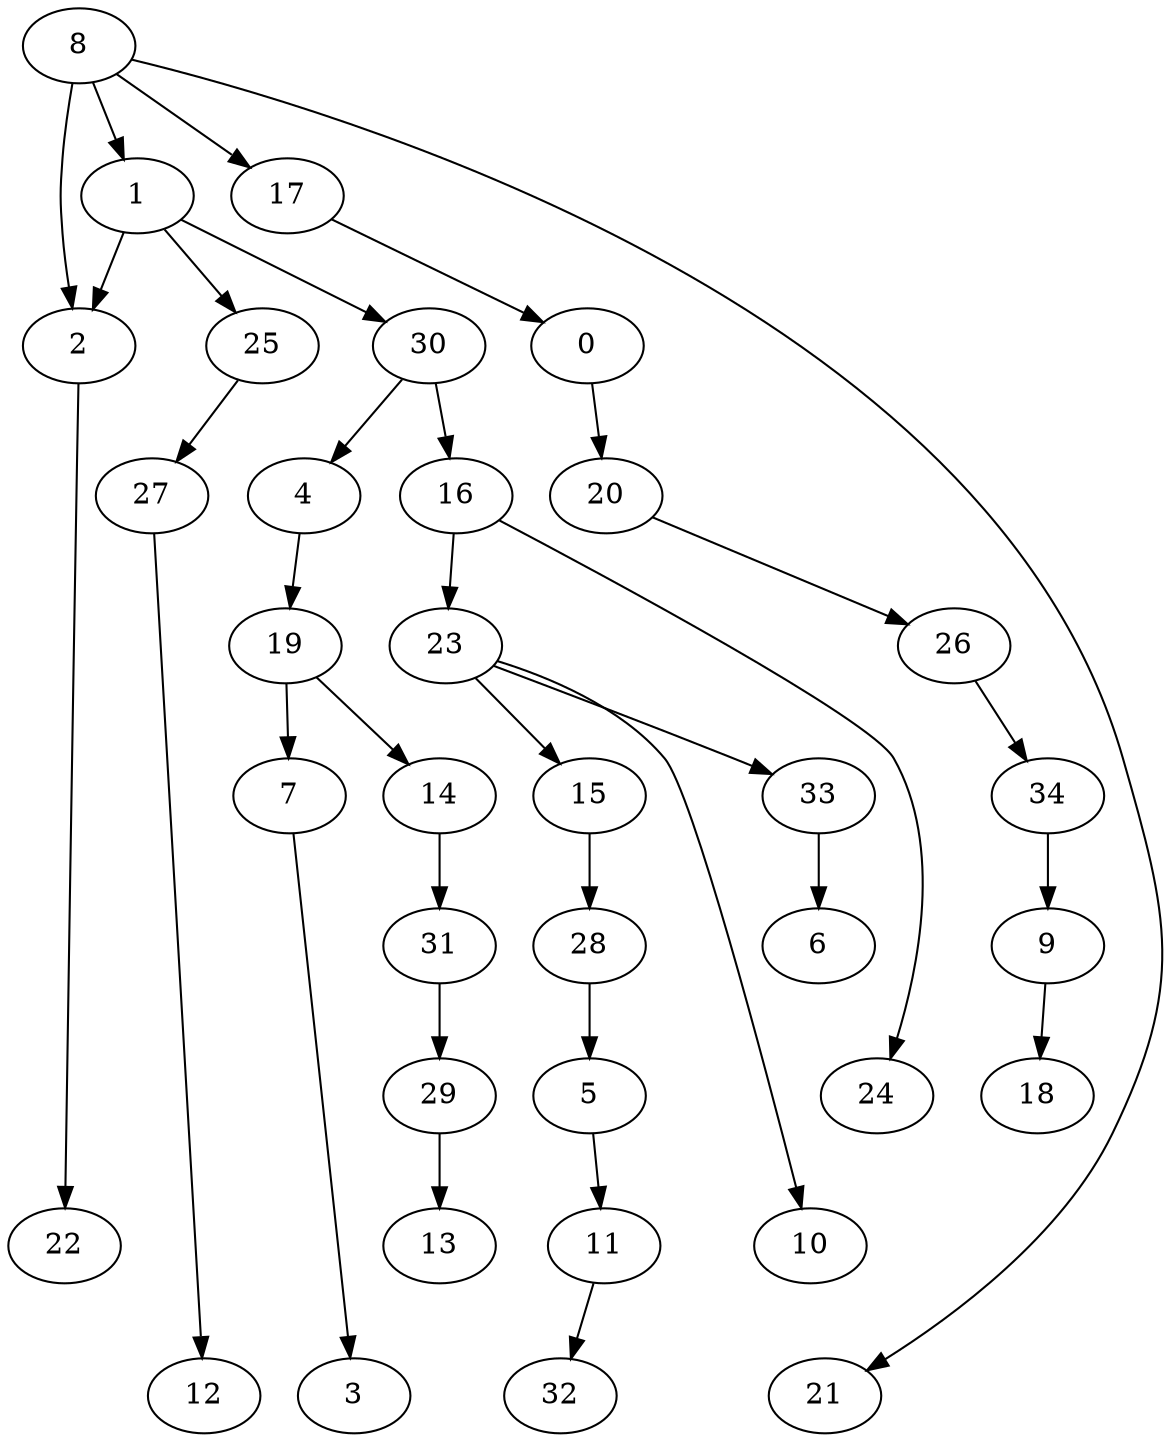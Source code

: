 digraph G {
    0;
    20;
    26;
    34;
    1;
    2;
    25;
    30;
    22;
    27;
    4;
    16;
    12;
    19;
    23;
    24;
    7;
    14;
    3;
    31;
    5;
    11;
    32;
    8;
    17;
    21;
    9;
    18;
    29;
    13;
    15;
    28;
    10;
    33;
    6;
    0 -> 20 [weight=0];
    20 -> 26 [weight=0];
    26 -> 34 [weight=0];
    34 -> 9 [weight=0];
    1 -> 2 [weight=1];
    1 -> 25 [weight=0];
    1 -> 30 [weight=0];
    2 -> 22 [weight=0];
    25 -> 27 [weight=0];
    30 -> 4 [weight=0];
    30 -> 16 [weight=0];
    27 -> 12 [weight=0];
    4 -> 19 [weight=0];
    16 -> 23 [weight=0];
    16 -> 24 [weight=0];
    19 -> 7 [weight=0];
    19 -> 14 [weight=0];
    23 -> 15 [weight=0];
    23 -> 10 [weight=0];
    23 -> 33 [weight=0];
    7 -> 3 [weight=0];
    14 -> 31 [weight=1];
    31 -> 29 [weight=0];
    5 -> 11 [weight=0];
    11 -> 32 [weight=0];
    8 -> 1 [weight=0];
    8 -> 2 [weight=1];
    8 -> 17 [weight=1];
    8 -> 21 [weight=0];
    17 -> 0 [weight=0];
    9 -> 18 [weight=0];
    29 -> 13 [weight=0];
    15 -> 28 [weight=0];
    28 -> 5 [weight=0];
    33 -> 6 [weight=0];
}
